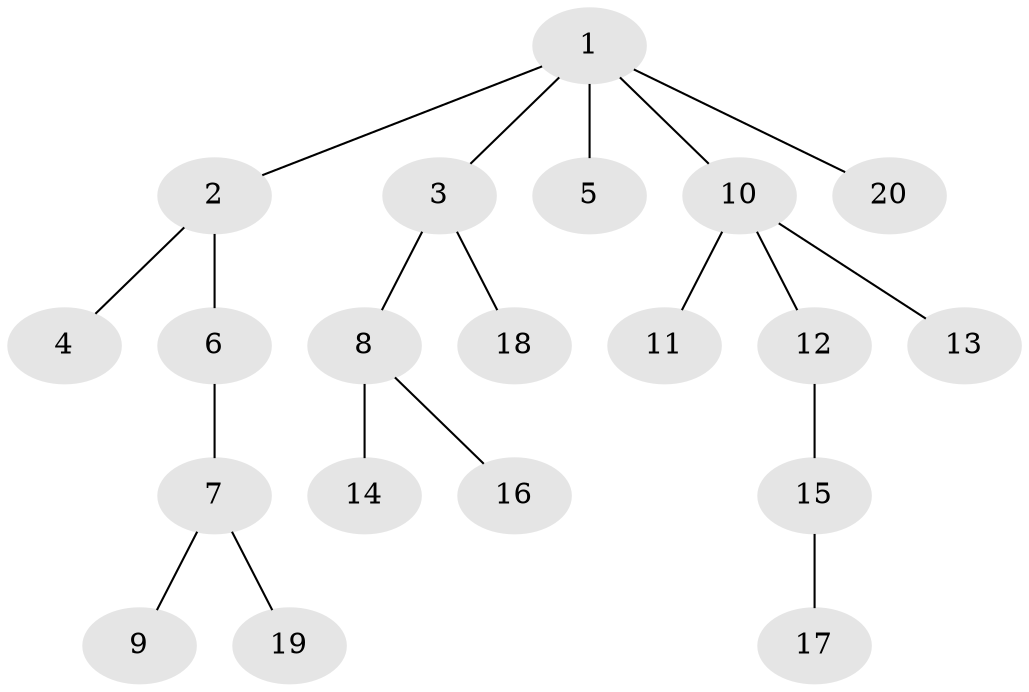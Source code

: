 // Generated by graph-tools (version 1.1) at 2025/46/02/15/25 05:46:28]
// undirected, 20 vertices, 19 edges
graph export_dot {
graph [start="1"]
  node [color=gray90,style=filled];
  1;
  2;
  3;
  4;
  5;
  6;
  7;
  8;
  9;
  10;
  11;
  12;
  13;
  14;
  15;
  16;
  17;
  18;
  19;
  20;
  1 -- 2;
  1 -- 3;
  1 -- 5;
  1 -- 10;
  1 -- 20;
  2 -- 4;
  2 -- 6;
  3 -- 8;
  3 -- 18;
  6 -- 7;
  7 -- 9;
  7 -- 19;
  8 -- 14;
  8 -- 16;
  10 -- 11;
  10 -- 12;
  10 -- 13;
  12 -- 15;
  15 -- 17;
}

